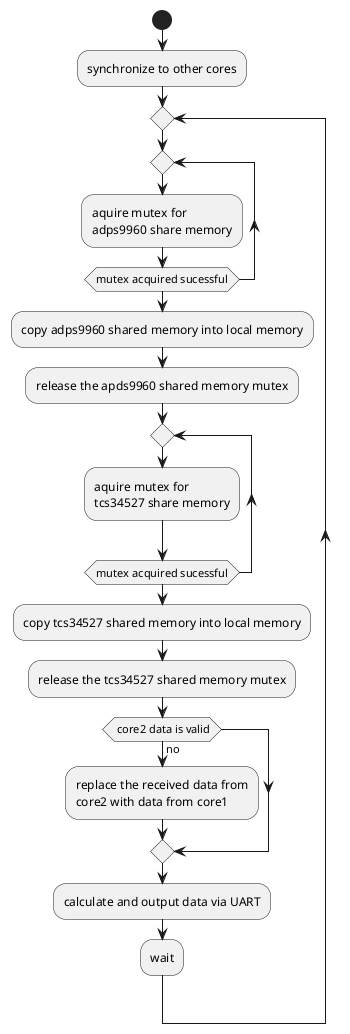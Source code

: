 ```plantuml

@startuml

start
:synchronize to other cores;


repeat


repeat
:aquire mutex for 
adps9960 share memory;
repeat while (mutex acquired sucessful)

:copy adps9960 shared memory into local memory;

:release the apds9960 shared memory mutex;

repeat
:aquire mutex for 
tcs34527 share memory;
repeat while (mutex acquired sucessful)

:copy tcs34527 shared memory into local memory;
:release the tcs34527 shared memory mutex;

if ( core2 data is valid) then (no)
:replace the received data from 
core2 with data from core1;
endif
:calculate and output data via UART;
:wait;

@enduml

```